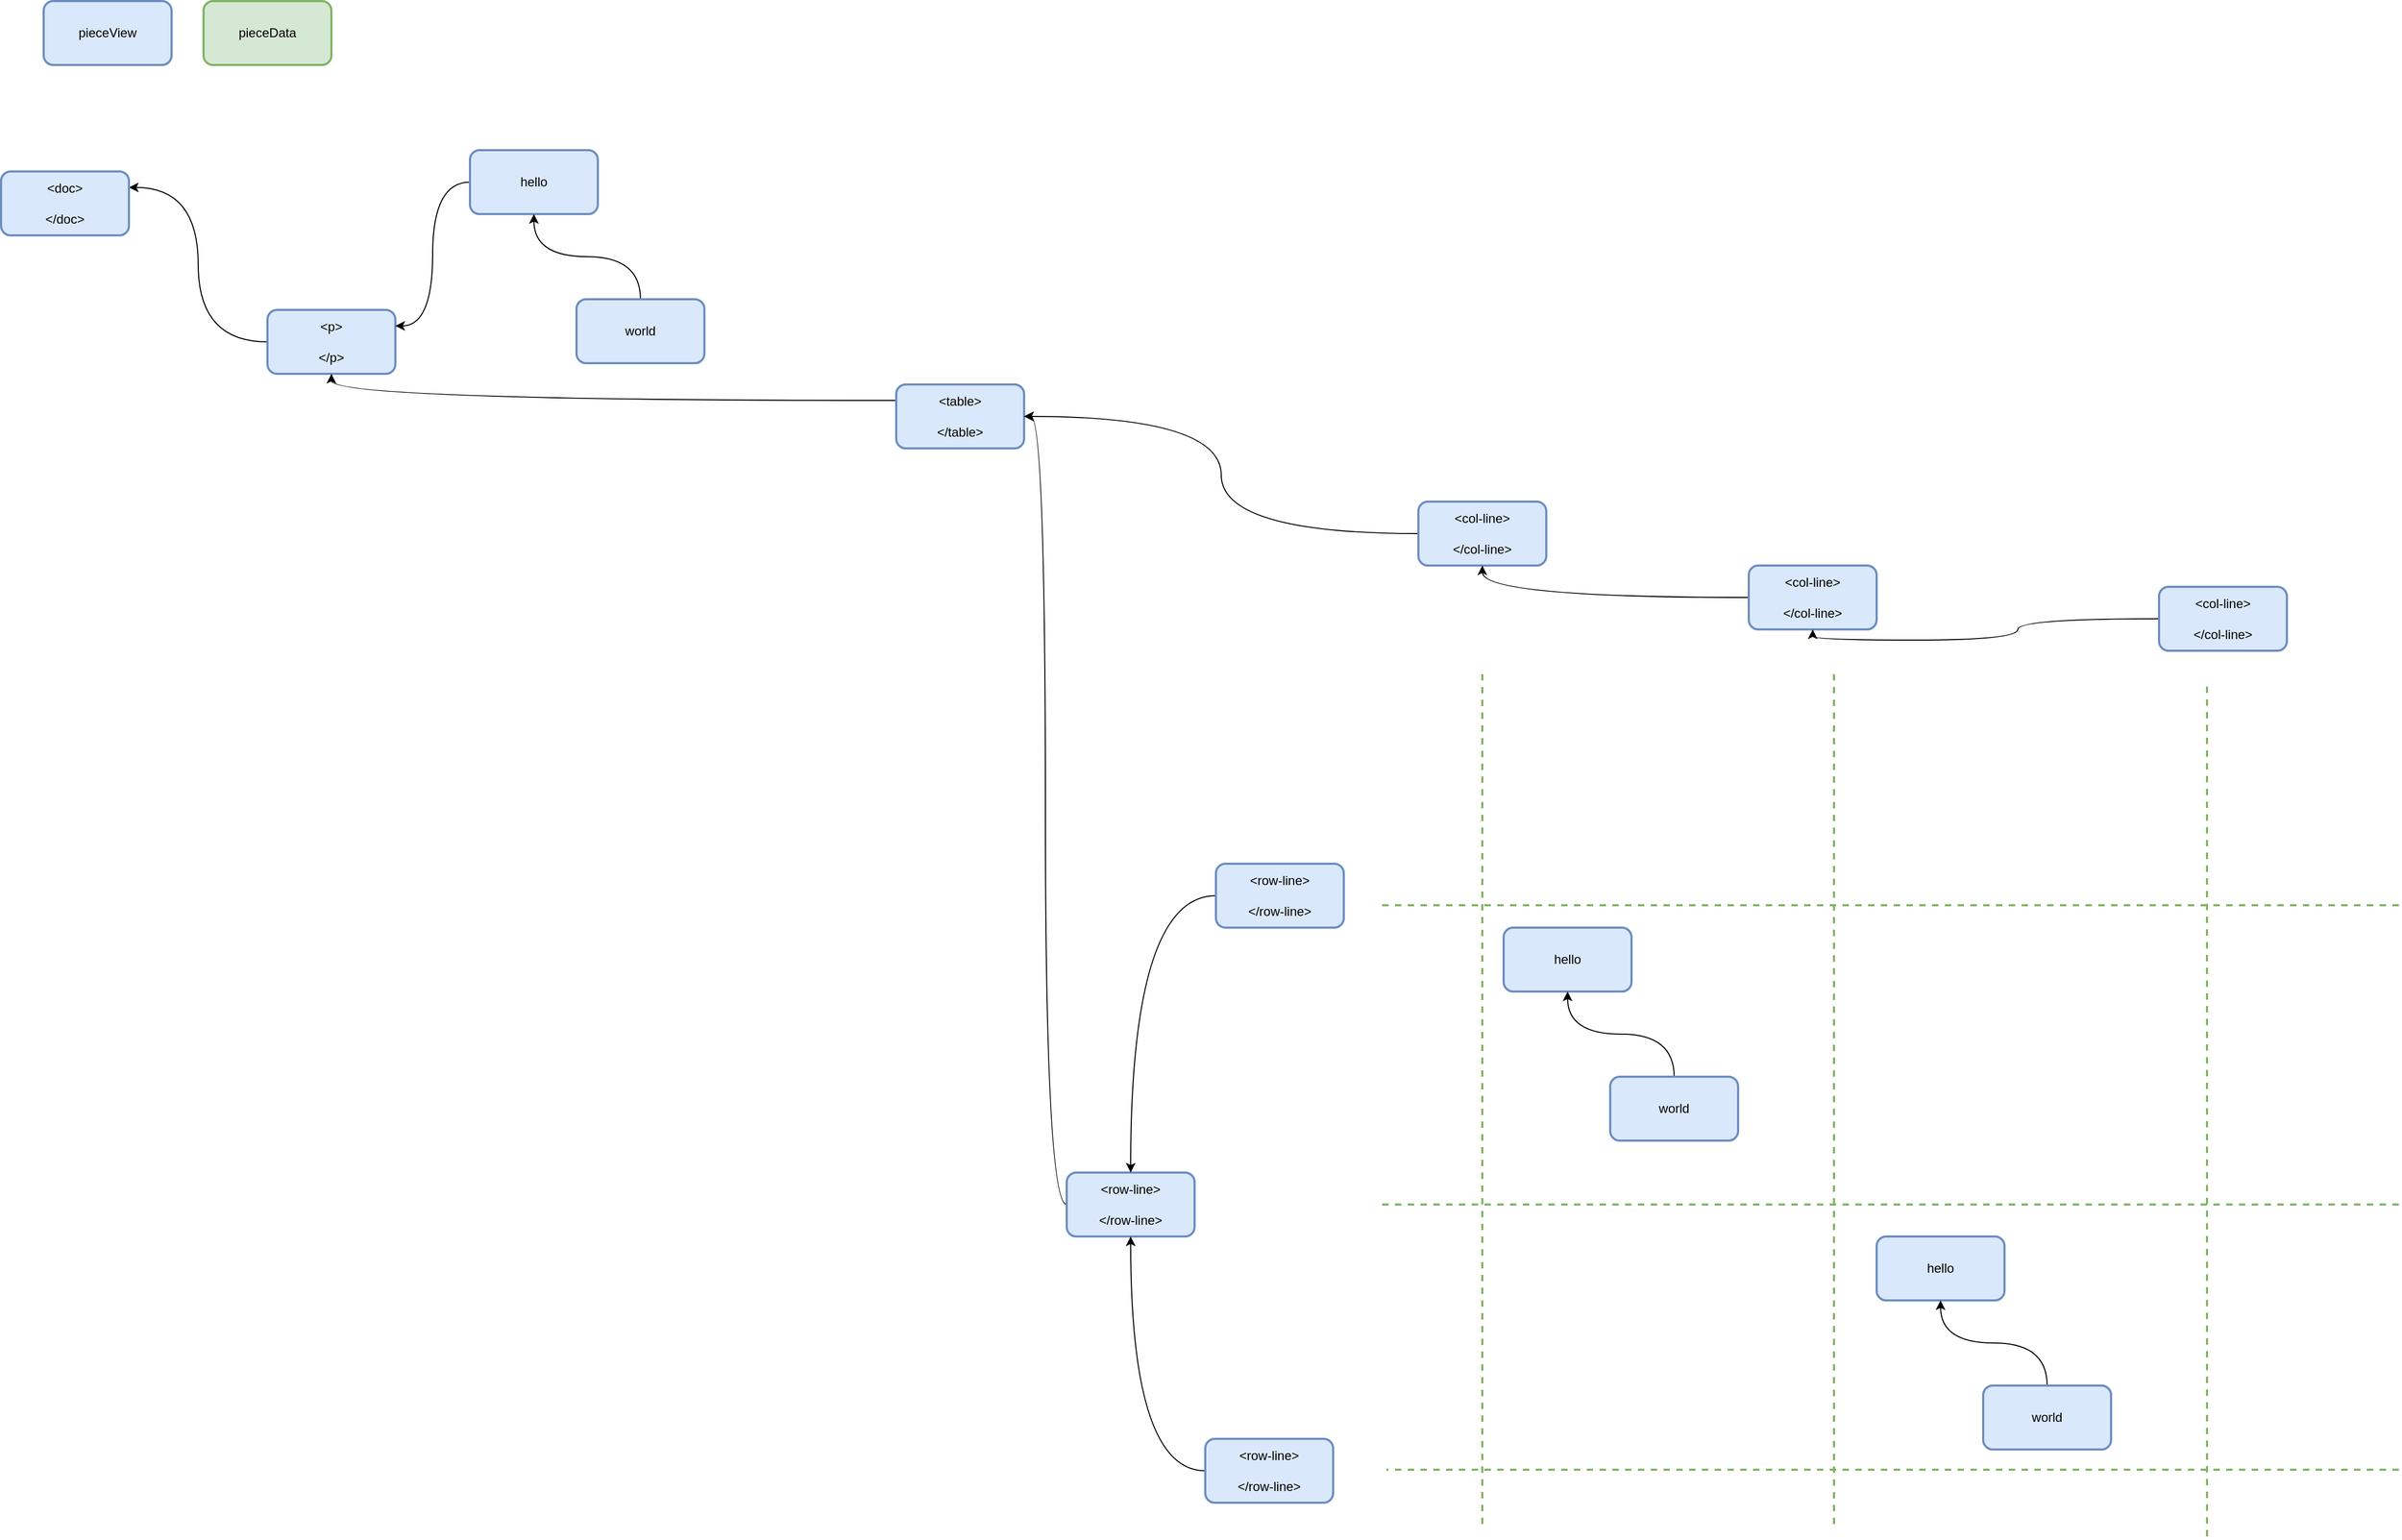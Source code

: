 <mxfile>
    <diagram id="fbXoPUD1NS1F2B-0FWZg" name="Page-1">
        <mxGraphModel dx="1200" dy="1850" grid="1" gridSize="10" guides="1" tooltips="1" connect="1" arrows="1" fold="1" page="1" pageScale="1" pageWidth="850" pageHeight="1100" math="0" shadow="0">
            <root>
                <mxCell id="0"/>
                <mxCell id="1" parent="0"/>
                <mxCell id="2" value="pieceView" style="rounded=1;whiteSpace=wrap;html=1;strokeWidth=2;fillColor=#dae8fc;strokeColor=#6c8ebf;" parent="1" vertex="1">
                    <mxGeometry x="80" y="-460" width="120" height="60" as="geometry"/>
                </mxCell>
                <mxCell id="21" style="edgeStyle=orthogonalEdgeStyle;html=1;exitX=0;exitY=0.5;exitDx=0;exitDy=0;entryX=1;entryY=0.25;entryDx=0;entryDy=0;curved=1;" edge="1" parent="1" source="4" target="20">
                    <mxGeometry relative="1" as="geometry"/>
                </mxCell>
                <mxCell id="4" value="&amp;lt;p&amp;gt;&lt;br&gt;&lt;br&gt;&amp;lt;/p&amp;gt;" style="rounded=1;whiteSpace=wrap;html=1;strokeWidth=2;fillColor=#dae8fc;strokeColor=#6c8ebf;" parent="1" vertex="1">
                    <mxGeometry x="290" y="-170" width="120" height="60" as="geometry"/>
                </mxCell>
                <mxCell id="18" style="edgeStyle=orthogonalEdgeStyle;html=1;exitX=0;exitY=0.5;exitDx=0;exitDy=0;entryX=1;entryY=0.25;entryDx=0;entryDy=0;curved=1;" edge="1" parent="1" source="6" target="4">
                    <mxGeometry relative="1" as="geometry">
                        <mxPoint x="420" y="-180" as="targetPoint"/>
                    </mxGeometry>
                </mxCell>
                <mxCell id="6" value="hello" style="rounded=1;whiteSpace=wrap;html=1;strokeWidth=2;fillColor=#dae8fc;strokeColor=#6c8ebf;" parent="1" vertex="1">
                    <mxGeometry x="480" y="-320" width="120" height="60" as="geometry"/>
                </mxCell>
                <mxCell id="13" style="edgeStyle=orthogonalEdgeStyle;html=1;exitX=0.5;exitY=0;exitDx=0;exitDy=0;entryX=0.5;entryY=1;entryDx=0;entryDy=0;curved=1;" parent="1" source="7" target="6" edge="1">
                    <mxGeometry relative="1" as="geometry"/>
                </mxCell>
                <mxCell id="7" value="world" style="rounded=1;whiteSpace=wrap;html=1;strokeWidth=2;fillColor=#dae8fc;strokeColor=#6c8ebf;" parent="1" vertex="1">
                    <mxGeometry x="580" y="-180" width="120" height="60" as="geometry"/>
                </mxCell>
                <mxCell id="17" value="pieceData" style="rounded=1;whiteSpace=wrap;html=1;strokeWidth=2;fillColor=#d5e8d4;strokeColor=#82b366;" vertex="1" parent="1">
                    <mxGeometry x="230" y="-460" width="120" height="60" as="geometry"/>
                </mxCell>
                <mxCell id="22" style="edgeStyle=orthogonalEdgeStyle;html=1;exitX=0;exitY=0.25;exitDx=0;exitDy=0;entryX=0.5;entryY=1;entryDx=0;entryDy=0;curved=1;" edge="1" parent="1" source="19" target="4">
                    <mxGeometry relative="1" as="geometry"/>
                </mxCell>
                <mxCell id="19" value="&amp;lt;table&amp;gt;&lt;br&gt;&lt;br&gt;&amp;lt;/table&amp;gt;" style="rounded=1;whiteSpace=wrap;html=1;strokeWidth=2;fillColor=#dae8fc;strokeColor=#6c8ebf;" vertex="1" parent="1">
                    <mxGeometry x="880" y="-100" width="120" height="60" as="geometry"/>
                </mxCell>
                <mxCell id="20" value="&amp;lt;doc&amp;gt;&lt;br&gt;&lt;br&gt;&amp;lt;/doc&amp;gt;" style="rounded=1;whiteSpace=wrap;html=1;strokeWidth=2;fillColor=#dae8fc;strokeColor=#6c8ebf;" vertex="1" parent="1">
                    <mxGeometry x="40" y="-300" width="120" height="60" as="geometry"/>
                </mxCell>
                <mxCell id="29" style="edgeStyle=orthogonalEdgeStyle;curved=1;html=1;exitX=0;exitY=0.5;exitDx=0;exitDy=0;entryX=1;entryY=0.5;entryDx=0;entryDy=0;" edge="1" parent="1" source="23" target="19">
                    <mxGeometry relative="1" as="geometry"/>
                </mxCell>
                <mxCell id="23" value="&amp;lt;row-line&amp;gt;&lt;br&gt;&lt;br&gt;&amp;lt;/row-line&amp;gt;" style="rounded=1;whiteSpace=wrap;html=1;strokeWidth=2;fillColor=#dae8fc;strokeColor=#6c8ebf;" vertex="1" parent="1">
                    <mxGeometry x="1040" y="640" width="120" height="60" as="geometry"/>
                </mxCell>
                <mxCell id="31" style="edgeStyle=orthogonalEdgeStyle;curved=1;html=1;entryX=1;entryY=0.5;entryDx=0;entryDy=0;" edge="1" parent="1" source="24" target="19">
                    <mxGeometry relative="1" as="geometry"/>
                </mxCell>
                <mxCell id="24" value="&amp;lt;col-line&amp;gt;&lt;br&gt;&lt;br&gt;&amp;lt;/col-line&amp;gt;" style="rounded=1;whiteSpace=wrap;html=1;strokeWidth=2;fillColor=#dae8fc;strokeColor=#6c8ebf;" vertex="1" parent="1">
                    <mxGeometry x="1370" y="10" width="120" height="60" as="geometry"/>
                </mxCell>
                <mxCell id="32" style="edgeStyle=orthogonalEdgeStyle;curved=1;html=1;exitX=0;exitY=0.5;exitDx=0;exitDy=0;entryX=0.5;entryY=0;entryDx=0;entryDy=0;" edge="1" parent="1" source="25" target="23">
                    <mxGeometry relative="1" as="geometry"/>
                </mxCell>
                <mxCell id="25" value="&amp;lt;row-line&amp;gt;&lt;br&gt;&lt;br&gt;&amp;lt;/row-line&amp;gt;" style="rounded=1;whiteSpace=wrap;html=1;strokeWidth=2;fillColor=#dae8fc;strokeColor=#6c8ebf;" vertex="1" parent="1">
                    <mxGeometry x="1180" y="350" width="120" height="60" as="geometry"/>
                </mxCell>
                <mxCell id="34" style="edgeStyle=orthogonalEdgeStyle;curved=1;html=1;exitX=0;exitY=0.5;exitDx=0;exitDy=0;entryX=0.5;entryY=1;entryDx=0;entryDy=0;" edge="1" parent="1" source="26" target="24">
                    <mxGeometry relative="1" as="geometry"/>
                </mxCell>
                <mxCell id="26" value="&amp;lt;col-line&amp;gt;&lt;br&gt;&lt;br&gt;&amp;lt;/col-line&amp;gt;" style="rounded=1;whiteSpace=wrap;html=1;strokeWidth=2;fillColor=#dae8fc;strokeColor=#6c8ebf;" vertex="1" parent="1">
                    <mxGeometry x="1680" y="70" width="120" height="60" as="geometry"/>
                </mxCell>
                <mxCell id="33" style="edgeStyle=orthogonalEdgeStyle;curved=1;html=1;exitX=0;exitY=0.5;exitDx=0;exitDy=0;entryX=0.5;entryY=1;entryDx=0;entryDy=0;" edge="1" parent="1" source="27" target="23">
                    <mxGeometry relative="1" as="geometry"/>
                </mxCell>
                <mxCell id="27" value="&amp;lt;row-line&amp;gt;&lt;br&gt;&lt;br&gt;&amp;lt;/row-line&amp;gt;" style="rounded=1;whiteSpace=wrap;html=1;strokeWidth=2;fillColor=#dae8fc;strokeColor=#6c8ebf;" vertex="1" parent="1">
                    <mxGeometry x="1170" y="890" width="120" height="60" as="geometry"/>
                </mxCell>
                <mxCell id="35" style="edgeStyle=orthogonalEdgeStyle;curved=1;html=1;exitX=0;exitY=0.5;exitDx=0;exitDy=0;entryX=0.5;entryY=1;entryDx=0;entryDy=0;" edge="1" parent="1" source="28" target="26">
                    <mxGeometry relative="1" as="geometry"/>
                </mxCell>
                <mxCell id="28" value="&amp;lt;col-line&amp;gt;&lt;br&gt;&lt;br&gt;&amp;lt;/col-line&amp;gt;" style="rounded=1;whiteSpace=wrap;html=1;strokeWidth=2;fillColor=#dae8fc;strokeColor=#6c8ebf;" vertex="1" parent="1">
                    <mxGeometry x="2065" y="90" width="120" height="60" as="geometry"/>
                </mxCell>
                <mxCell id="46" value="" style="endArrow=none;dashed=1;html=1;strokeWidth=2;fillColor=#d5e8d4;strokeColor=#82b366;gradientColor=#97d077;" edge="1" parent="1">
                    <mxGeometry width="50" height="50" relative="1" as="geometry">
                        <mxPoint x="1430" y="970" as="sourcePoint"/>
                        <mxPoint x="1430" y="168.333" as="targetPoint"/>
                    </mxGeometry>
                </mxCell>
                <mxCell id="51" value="" style="endArrow=none;dashed=1;html=1;strokeWidth=2;fillColor=#d5e8d4;strokeColor=#82b366;gradientColor=#97d077;" edge="1" parent="1">
                    <mxGeometry width="50" height="50" relative="1" as="geometry">
                        <mxPoint x="2290" y="919" as="sourcePoint"/>
                        <mxPoint x="1340" y="919" as="targetPoint"/>
                    </mxGeometry>
                </mxCell>
                <mxCell id="52" value="" style="endArrow=none;dashed=1;html=1;strokeWidth=2;fillColor=#d5e8d4;strokeColor=#82b366;gradientColor=#97d077;" edge="1" parent="1">
                    <mxGeometry width="50" height="50" relative="1" as="geometry">
                        <mxPoint x="2290" y="670" as="sourcePoint"/>
                        <mxPoint x="1335" y="670" as="targetPoint"/>
                    </mxGeometry>
                </mxCell>
                <mxCell id="53" value="" style="endArrow=none;dashed=1;html=1;strokeWidth=2;fillColor=#d5e8d4;strokeColor=#82b366;gradientColor=#97d077;" edge="1" parent="1">
                    <mxGeometry width="50" height="50" relative="1" as="geometry">
                        <mxPoint x="2290" y="389" as="sourcePoint"/>
                        <mxPoint x="1335" y="389" as="targetPoint"/>
                    </mxGeometry>
                </mxCell>
                <mxCell id="54" value="" style="endArrow=none;dashed=1;html=1;strokeWidth=2;fillColor=#d5e8d4;strokeColor=#82b366;gradientColor=#97d077;" edge="1" parent="1">
                    <mxGeometry width="50" height="50" relative="1" as="geometry">
                        <mxPoint x="1760" y="970" as="sourcePoint"/>
                        <mxPoint x="1760" y="168.333" as="targetPoint"/>
                    </mxGeometry>
                </mxCell>
                <mxCell id="55" value="" style="endArrow=none;dashed=1;html=1;strokeWidth=2;fillColor=#d5e8d4;strokeColor=#82b366;gradientColor=#97d077;" edge="1" parent="1">
                    <mxGeometry width="50" height="50" relative="1" as="geometry">
                        <mxPoint x="2110" y="981.67" as="sourcePoint"/>
                        <mxPoint x="2110" y="180.003" as="targetPoint"/>
                    </mxGeometry>
                </mxCell>
                <mxCell id="57" value="hello" style="rounded=1;whiteSpace=wrap;html=1;strokeWidth=2;fillColor=#dae8fc;strokeColor=#6c8ebf;" vertex="1" parent="1">
                    <mxGeometry x="1450" y="410" width="120" height="60" as="geometry"/>
                </mxCell>
                <mxCell id="58" style="edgeStyle=orthogonalEdgeStyle;html=1;exitX=0.5;exitY=0;exitDx=0;exitDy=0;entryX=0.5;entryY=1;entryDx=0;entryDy=0;curved=1;" edge="1" parent="1" source="59" target="57">
                    <mxGeometry relative="1" as="geometry"/>
                </mxCell>
                <mxCell id="59" value="world" style="rounded=1;whiteSpace=wrap;html=1;strokeWidth=2;fillColor=#dae8fc;strokeColor=#6c8ebf;" vertex="1" parent="1">
                    <mxGeometry x="1550" y="550" width="120" height="60" as="geometry"/>
                </mxCell>
                <mxCell id="60" value="hello" style="rounded=1;whiteSpace=wrap;html=1;strokeWidth=2;fillColor=#dae8fc;strokeColor=#6c8ebf;" vertex="1" parent="1">
                    <mxGeometry x="1800" y="700" width="120" height="60" as="geometry"/>
                </mxCell>
                <mxCell id="61" style="edgeStyle=orthogonalEdgeStyle;html=1;exitX=0.5;exitY=0;exitDx=0;exitDy=0;entryX=0.5;entryY=1;entryDx=0;entryDy=0;curved=1;" edge="1" parent="1" source="62" target="60">
                    <mxGeometry relative="1" as="geometry"/>
                </mxCell>
                <mxCell id="62" value="world" style="rounded=1;whiteSpace=wrap;html=1;strokeWidth=2;fillColor=#dae8fc;strokeColor=#6c8ebf;" vertex="1" parent="1">
                    <mxGeometry x="1900" y="840" width="120" height="60" as="geometry"/>
                </mxCell>
            </root>
        </mxGraphModel>
    </diagram>
</mxfile>